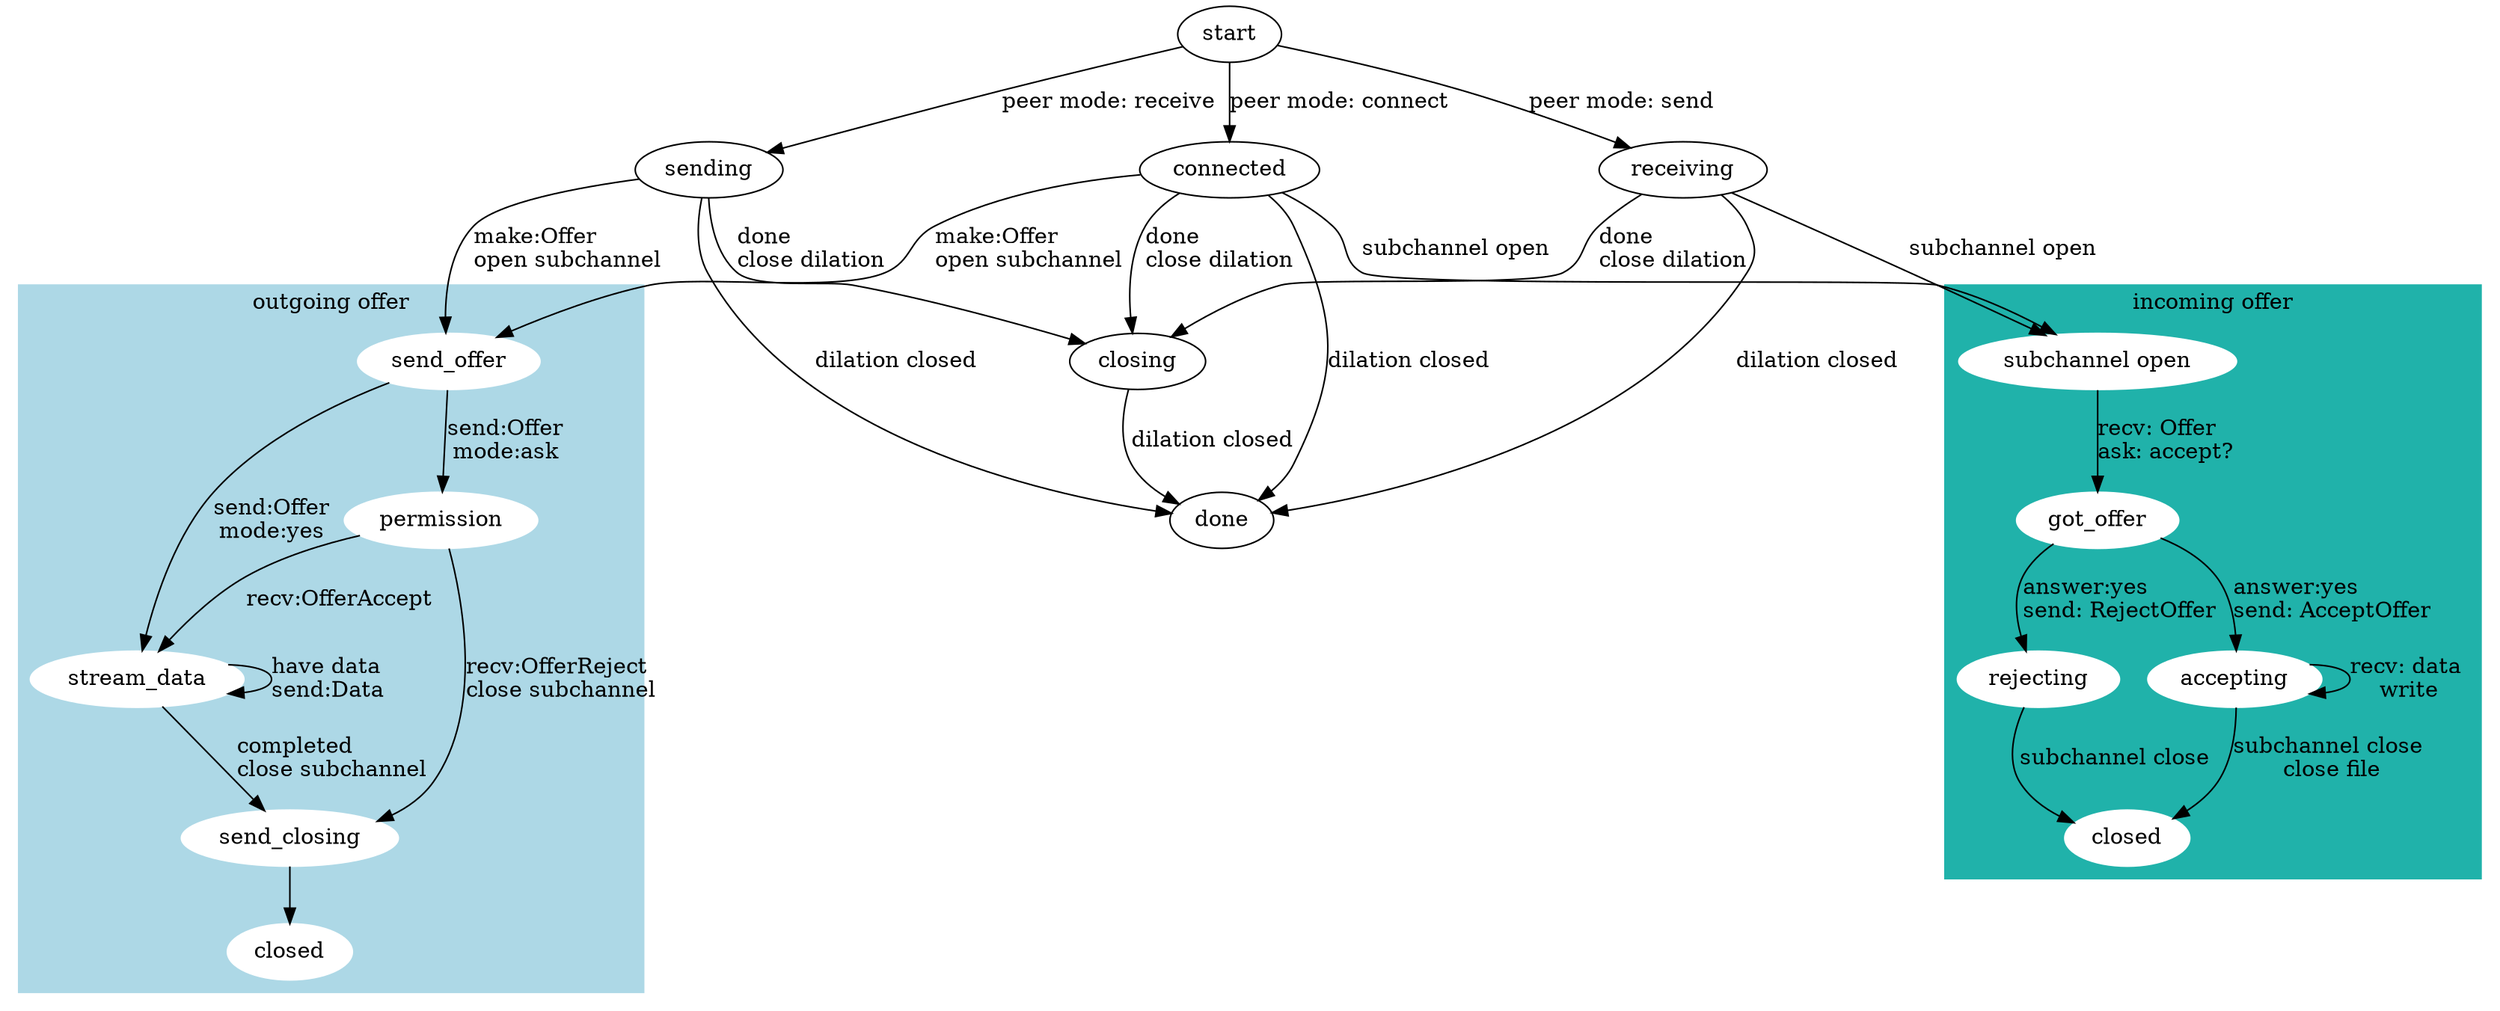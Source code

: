 digraph {

    start[rank=1];
    start -> connected [label="peer mode: connect \l"];
    start -> receiving [label="peer mode: send \l"];
    start -> sending [label="peer mode: receive \l"];

    connected[rank=2];
    receiving[rank=2];
    sending[rank=2];

    connected -> offer_start [label="subchannel open \l"];
    connected -> send_offer [label="make:Offer\lopen subchannel"];

    receiving -> offer_start [label="subchannel open \l"];
    sending -> send_offer [label="make:Offer\lopen subchannel"];

    subgraph cluster_receive {
    rank=same;
        label="incoming offer";
        color=lightseagreen;
        style=filled;
        node[color=white; style=filled;];

        offer_start[color=white style=filled label="subchannel open"];
        offer_start -> got_offer [label="recv: Offer\lask: accept?"];
        got_offer -> accepting [label="answer:yes\lsend: AcceptOffer"];
        got_offer -> rejecting [label="answer:yes\lsend: RejectOffer"];

        accepting -> accepting [label="recv: data \lwrite"];

        recv_closed [label="closed"];
        accepting -> recv_closed [label="subchannel close \lclose file"];

        rejecting -> recv_closed [label="subchannel close \l"]
    }

    subgraph cluster_send {
    rank=same;
        label="outgoing offer";
        color=lightblue;
        style=filled;
        node[color=white; style=filled;];

        send_offer[color=white style=filled];
        send_offer -> permission [label="send:Offer\lmode:ask"];
        permission -> stream_data [label="recv:OfferAccept\l"];
        permission -> send_closing [label="recv:OfferReject\lclose subchannel"];
        send_offer -> stream_data [label="send:Offer\lmode:yes"];

        stream_data -> stream_data [label="have data\lsend:Data"];

        stream_data -> send_closing [label="completed\lclose subchannel"];
        send_closed [label="closed"];
        send_closing -> send_closed [labe="subchannel close"];
    }

    // "we" close down first
    receiving -> closing [label="done\lclose dilation"];
    sending -> closing [label="done\lclose dilation"];
    connected -> closing [label="done\lclose dilation"];
    closing -> done [label="dilation closed\l"]

    // "they" close down first
    receiving -> done [label="dilation closed\l"];
    sending -> done [label="dilation closed\l"];
    connected -> done [label="dilation closed\l"];
}